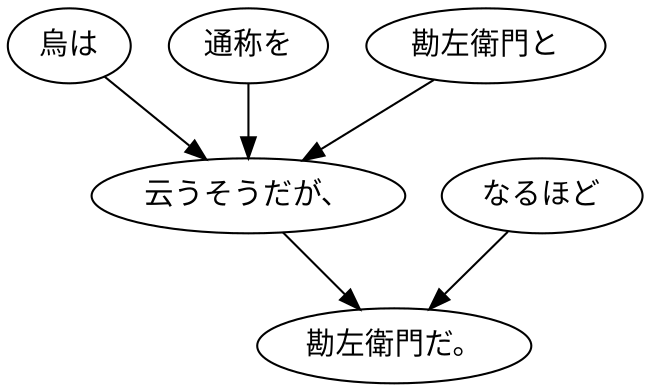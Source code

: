 digraph graph4132 {
	node0 [label="烏は"];
	node1 [label="通称を"];
	node2 [label="勘左衛門と"];
	node3 [label="云うそうだが、"];
	node4 [label="なるほど"];
	node5 [label="勘左衛門だ。"];
	node0 -> node3;
	node1 -> node3;
	node2 -> node3;
	node3 -> node5;
	node4 -> node5;
}

